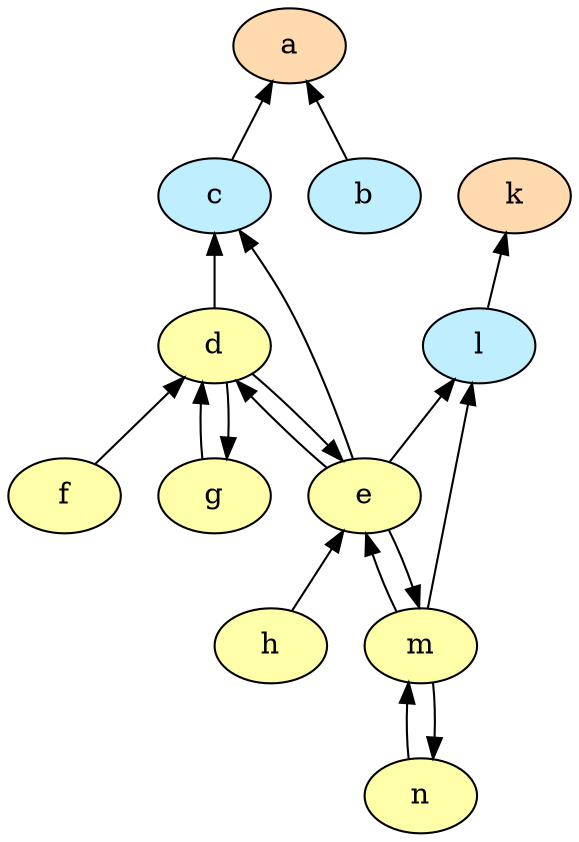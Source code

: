 strict digraph "" {
	a	[fillcolor="#ffdaaf",
		style=filled];
	b	[fillcolor="#bfefff",
		style=filled];
	a -> b	[dir=back];
	c	[fillcolor="#bfefff",
		style=filled];
	a -> c	[dir=back];
	d	[fillcolor="#FFFFAA",
		style=filled];
	c -> d	[dir=back];
	e	[fillcolor="#FFFFAA",
		style=filled];
	c -> e	[dir=back];
	d -> e	[dir=back];
	g	[fillcolor="#FFFFAA",
		style=filled];
	d -> g	[dir=back];
	f	[fillcolor="#FFFFAA",
		style=filled];
	d -> f	[dir=back];
	e -> d	[dir=back];
	m	[fillcolor="#FFFFAA",
		style=filled];
	e -> m	[dir=back];
	h	[fillcolor="#FFFFAA",
		style=filled];
	e -> h	[dir=back];
	k	[fillcolor="#ffdaaf",
		style=filled];
	l	[fillcolor="#bfefff",
		style=filled];
	k -> l	[dir=back];
	l -> e	[dir=back];
	l -> m	[dir=back];
	m -> e	[dir=back];
	n	[fillcolor="#FFFFAA",
		style=filled];
	m -> n	[dir=back];
	g -> d	[dir=back];
	n -> m	[dir=back];
}
